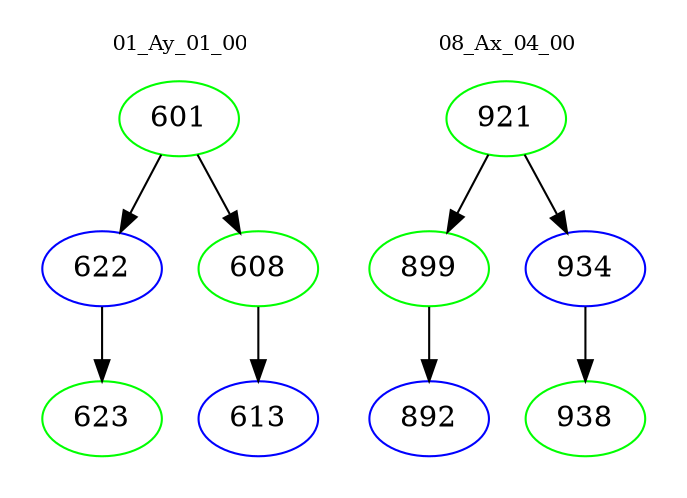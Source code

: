 digraph{
subgraph cluster_0 {
color = white
label = "01_Ay_01_00";
fontsize=10;
T0_601 [label="601", color="green"]
T0_601 -> T0_622 [color="black"]
T0_622 [label="622", color="blue"]
T0_622 -> T0_623 [color="black"]
T0_623 [label="623", color="green"]
T0_601 -> T0_608 [color="black"]
T0_608 [label="608", color="green"]
T0_608 -> T0_613 [color="black"]
T0_613 [label="613", color="blue"]
}
subgraph cluster_1 {
color = white
label = "08_Ax_04_00";
fontsize=10;
T1_921 [label="921", color="green"]
T1_921 -> T1_899 [color="black"]
T1_899 [label="899", color="green"]
T1_899 -> T1_892 [color="black"]
T1_892 [label="892", color="blue"]
T1_921 -> T1_934 [color="black"]
T1_934 [label="934", color="blue"]
T1_934 -> T1_938 [color="black"]
T1_938 [label="938", color="green"]
}
}
